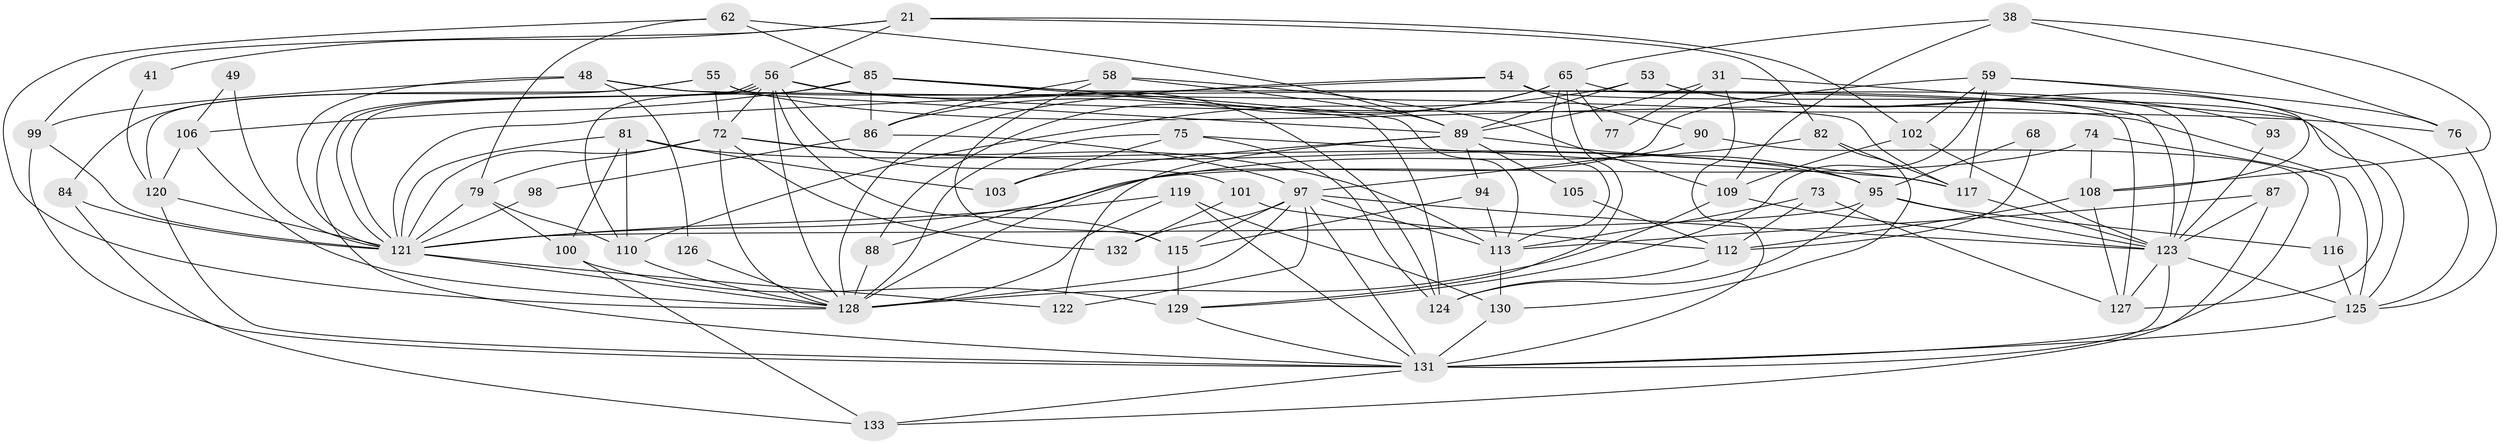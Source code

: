 // original degree distribution, {3: 0.24812030075187969, 5: 0.15037593984962405, 2: 0.14285714285714285, 4: 0.2781954887218045, 6: 0.16541353383458646, 8: 0.007518796992481203, 7: 0.007518796992481203}
// Generated by graph-tools (version 1.1) at 2025/49/03/09/25 04:49:37]
// undirected, 66 vertices, 166 edges
graph export_dot {
graph [start="1"]
  node [color=gray90,style=filled];
  21;
  31;
  38;
  41;
  48 [super="+37"];
  49;
  53;
  54;
  55 [super="+32"];
  56 [super="+1+22+34"];
  58;
  59 [super="+46"];
  62 [super="+33"];
  65 [super="+26"];
  68;
  72 [super="+60"];
  73;
  74;
  75;
  76;
  77;
  79 [super="+10"];
  81;
  82;
  84;
  85 [super="+83"];
  86 [super="+35"];
  87;
  88;
  89 [super="+27+67"];
  90;
  93;
  94;
  95 [super="+52"];
  97 [super="+71+18+61"];
  98;
  99;
  100 [super="+66"];
  101;
  102 [super="+51"];
  103;
  105;
  106 [super="+78"];
  108;
  109 [super="+43+29"];
  110 [super="+92"];
  112;
  113 [super="+12+2"];
  115;
  116;
  117 [super="+69"];
  119;
  120 [super="+30"];
  121 [super="+20+50+57"];
  122 [super="+70+107"];
  123 [super="+80+64+63+104"];
  124;
  125 [super="+118"];
  126;
  127;
  128 [super="+14+114+111"];
  129 [super="+11"];
  130 [super="+45"];
  131 [super="+91"];
  132;
  133;
  21 -- 99;
  21 -- 102 [weight=2];
  21 -- 41;
  21 -- 82;
  21 -- 56;
  31 -- 127;
  31 -- 77;
  31 -- 89;
  31 -- 131;
  38 -- 76;
  38 -- 108;
  38 -- 65;
  38 -- 109;
  41 -- 120;
  48 -- 99 [weight=2];
  48 -- 126;
  48 -- 117;
  48 -- 89;
  48 -- 121;
  49 -- 106;
  49 -- 121 [weight=2];
  53 -- 93;
  53 -- 110;
  53 -- 125;
  53 -- 89;
  54 -- 125;
  54 -- 90;
  54 -- 121;
  54 -- 128;
  55 -- 72 [weight=2];
  55 -- 84;
  55 -- 125;
  55 -- 120;
  55 -- 127;
  56 -- 121 [weight=2];
  56 -- 121;
  56 -- 76;
  56 -- 124;
  56 -- 72;
  56 -- 128 [weight=2];
  56 -- 115;
  56 -- 101;
  56 -- 131;
  58 -- 109;
  58 -- 86;
  58 -- 115;
  58 -- 89;
  59 -- 76 [weight=2];
  59 -- 117;
  59 -- 102;
  59 -- 108;
  59 -- 129;
  59 -- 128;
  62 -- 128;
  62 -- 89;
  62 -- 79;
  62 -- 85;
  65 -- 129;
  65 -- 77;
  65 -- 88;
  65 -- 113 [weight=2];
  65 -- 123;
  65 -- 86;
  68 -- 112;
  68 -- 95;
  72 -- 117;
  72 -- 113 [weight=2];
  72 -- 132;
  72 -- 79;
  72 -- 121;
  72 -- 128;
  73 -- 112;
  73 -- 127;
  73 -- 113;
  74 -- 116;
  74 -- 108;
  74 -- 121 [weight=2];
  75 -- 103;
  75 -- 124;
  75 -- 117;
  75 -- 128;
  76 -- 125;
  79 -- 100;
  79 -- 121;
  79 -- 110;
  81 -- 100 [weight=2];
  81 -- 103;
  81 -- 121;
  81 -- 110;
  81 -- 95;
  82 -- 117 [weight=2];
  82 -- 88;
  82 -- 130;
  84 -- 133;
  84 -- 121;
  85 -- 106 [weight=2];
  85 -- 123 [weight=2];
  85 -- 113;
  85 -- 110;
  85 -- 86;
  85 -- 124;
  86 -- 98;
  86 -- 97;
  87 -- 133;
  87 -- 113;
  87 -- 123;
  88 -- 128 [weight=2];
  89 -- 103;
  89 -- 122 [weight=2];
  89 -- 105;
  89 -- 94;
  89 -- 95;
  90 -- 131;
  90 -- 97;
  93 -- 123;
  94 -- 115;
  94 -- 113;
  95 -- 121 [weight=2];
  95 -- 116;
  95 -- 123 [weight=3];
  95 -- 124 [weight=2];
  97 -- 115;
  97 -- 113 [weight=2];
  97 -- 132;
  97 -- 122 [weight=3];
  97 -- 123;
  97 -- 128 [weight=4];
  97 -- 131;
  98 -- 121;
  99 -- 131;
  99 -- 121;
  100 -- 129;
  100 -- 133;
  101 -- 112;
  101 -- 132;
  102 -- 123;
  102 -- 109;
  105 -- 112;
  106 -- 120;
  106 -- 128 [weight=2];
  108 -- 112;
  108 -- 127;
  109 -- 123 [weight=2];
  109 -- 128 [weight=2];
  110 -- 128 [weight=2];
  112 -- 124;
  113 -- 130;
  115 -- 129;
  116 -- 125;
  117 -- 123;
  119 -- 131;
  119 -- 130;
  119 -- 121;
  119 -- 128;
  120 -- 121;
  120 -- 131;
  121 -- 122;
  121 -- 128;
  123 -- 131 [weight=2];
  123 -- 127;
  123 -- 125;
  125 -- 131 [weight=2];
  126 -- 128;
  129 -- 131;
  130 -- 131;
  131 -- 133;
}
